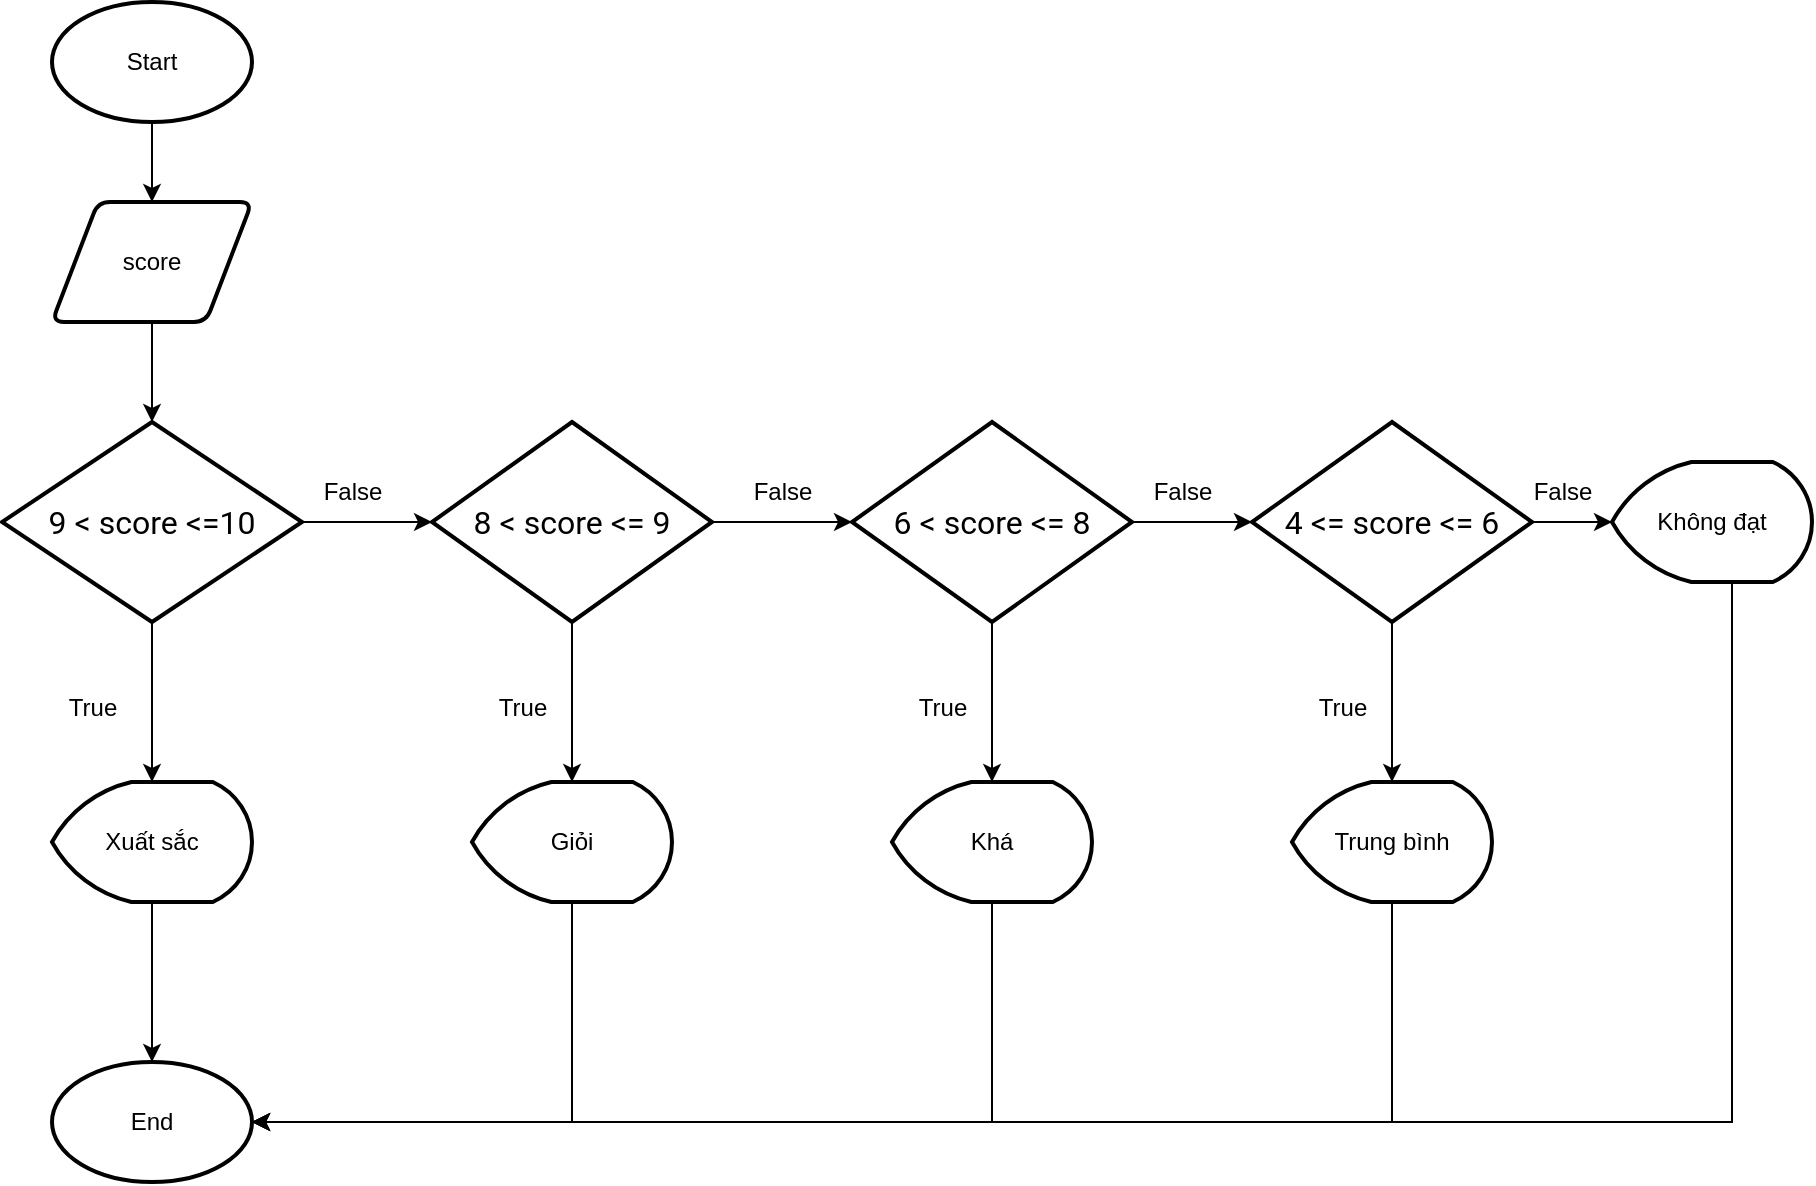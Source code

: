 <mxfile version="25.0.3">
  <diagram name="Trang-1" id="EjvwFrkTnWvs1sAY93bY">
    <mxGraphModel dx="1050" dy="653" grid="1" gridSize="10" guides="1" tooltips="1" connect="1" arrows="1" fold="1" page="1" pageScale="1" pageWidth="827" pageHeight="1169" math="0" shadow="0">
      <root>
        <mxCell id="0" />
        <mxCell id="1" parent="0" />
        <mxCell id="3--hrcypPKUlUtIGn8xM-17" value="End" style="strokeWidth=2;html=1;shape=mxgraph.flowchart.start_1;whiteSpace=wrap;" vertex="1" parent="1">
          <mxGeometry x="60" y="580" width="100" height="60" as="geometry" />
        </mxCell>
        <mxCell id="3--hrcypPKUlUtIGn8xM-27" style="edgeStyle=orthogonalEdgeStyle;rounded=0;orthogonalLoop=1;jettySize=auto;html=1;" edge="1" parent="1" source="3--hrcypPKUlUtIGn8xM-18" target="3--hrcypPKUlUtIGn8xM-19">
          <mxGeometry relative="1" as="geometry" />
        </mxCell>
        <mxCell id="3--hrcypPKUlUtIGn8xM-18" value="Start" style="strokeWidth=2;html=1;shape=mxgraph.flowchart.start_1;whiteSpace=wrap;" vertex="1" parent="1">
          <mxGeometry x="60" y="50" width="100" height="60" as="geometry" />
        </mxCell>
        <mxCell id="3--hrcypPKUlUtIGn8xM-26" style="edgeStyle=orthogonalEdgeStyle;rounded=0;orthogonalLoop=1;jettySize=auto;html=1;" edge="1" parent="1" source="3--hrcypPKUlUtIGn8xM-19" target="3--hrcypPKUlUtIGn8xM-23">
          <mxGeometry relative="1" as="geometry" />
        </mxCell>
        <mxCell id="3--hrcypPKUlUtIGn8xM-19" value="score" style="shape=parallelogram;html=1;strokeWidth=2;perimeter=parallelogramPerimeter;whiteSpace=wrap;rounded=1;arcSize=12;size=0.23;" vertex="1" parent="1">
          <mxGeometry x="60" y="150" width="100" height="60" as="geometry" />
        </mxCell>
        <mxCell id="3--hrcypPKUlUtIGn8xM-20" value="&lt;span style=&quot;font-family: Roboto, sans-serif; font-size: 16px; text-align: left; white-space-collapse: preserve; background-color: rgb(255, 255, 255);&quot;&gt;6 &amp;lt; score &amp;lt;= 8&lt;/span&gt;" style="strokeWidth=2;html=1;shape=mxgraph.flowchart.decision;whiteSpace=wrap;" vertex="1" parent="1">
          <mxGeometry x="460" y="260" width="140" height="100" as="geometry" />
        </mxCell>
        <mxCell id="3--hrcypPKUlUtIGn8xM-31" style="edgeStyle=orthogonalEdgeStyle;rounded=0;orthogonalLoop=1;jettySize=auto;html=1;" edge="1" parent="1" source="3--hrcypPKUlUtIGn8xM-21" target="3--hrcypPKUlUtIGn8xM-30">
          <mxGeometry relative="1" as="geometry" />
        </mxCell>
        <mxCell id="3--hrcypPKUlUtIGn8xM-21" value="&lt;span style=&quot;font-family: Roboto, sans-serif; font-size: 16px; text-align: left; white-space-collapse: preserve; background-color: rgb(255, 255, 255);&quot;&gt;8 &amp;lt; score &amp;lt;= 9&lt;/span&gt;" style="strokeWidth=2;html=1;shape=mxgraph.flowchart.decision;whiteSpace=wrap;" vertex="1" parent="1">
          <mxGeometry x="250" y="260" width="140" height="100" as="geometry" />
        </mxCell>
        <mxCell id="3--hrcypPKUlUtIGn8xM-39" style="edgeStyle=orthogonalEdgeStyle;rounded=0;orthogonalLoop=1;jettySize=auto;html=1;" edge="1" parent="1" source="3--hrcypPKUlUtIGn8xM-22" target="3--hrcypPKUlUtIGn8xM-34">
          <mxGeometry relative="1" as="geometry" />
        </mxCell>
        <mxCell id="3--hrcypPKUlUtIGn8xM-22" value="&lt;span style=&quot;font-family: Roboto, sans-serif; font-size: 16px; text-align: left; white-space-collapse: preserve; background-color: rgb(255, 255, 255);&quot;&gt;4 &amp;lt;= score &amp;lt;= 6&lt;/span&gt;" style="strokeWidth=2;html=1;shape=mxgraph.flowchart.decision;whiteSpace=wrap;" vertex="1" parent="1">
          <mxGeometry x="660" y="260" width="140" height="100" as="geometry" />
        </mxCell>
        <mxCell id="3--hrcypPKUlUtIGn8xM-23" value="&lt;span style=&quot;font-family: Roboto, sans-serif; font-size: 16px; text-align: left; white-space-collapse: preserve; background-color: rgb(255, 255, 255);&quot;&gt;9 &amp;lt; score &amp;lt;=10&lt;/span&gt;" style="strokeWidth=2;html=1;shape=mxgraph.flowchart.decision;whiteSpace=wrap;" vertex="1" parent="1">
          <mxGeometry x="35" y="260" width="150" height="100" as="geometry" />
        </mxCell>
        <mxCell id="3--hrcypPKUlUtIGn8xM-24" value="Xuất sắc" style="strokeWidth=2;html=1;shape=mxgraph.flowchart.display;whiteSpace=wrap;" vertex="1" parent="1">
          <mxGeometry x="60" y="440" width="100" height="60" as="geometry" />
        </mxCell>
        <mxCell id="3--hrcypPKUlUtIGn8xM-25" style="edgeStyle=orthogonalEdgeStyle;rounded=0;orthogonalLoop=1;jettySize=auto;html=1;entryX=0.5;entryY=0;entryDx=0;entryDy=0;entryPerimeter=0;" edge="1" parent="1" source="3--hrcypPKUlUtIGn8xM-23" target="3--hrcypPKUlUtIGn8xM-24">
          <mxGeometry relative="1" as="geometry" />
        </mxCell>
        <mxCell id="3--hrcypPKUlUtIGn8xM-28" style="edgeStyle=orthogonalEdgeStyle;rounded=0;orthogonalLoop=1;jettySize=auto;html=1;entryX=0.5;entryY=0;entryDx=0;entryDy=0;entryPerimeter=0;" edge="1" parent="1" source="3--hrcypPKUlUtIGn8xM-24" target="3--hrcypPKUlUtIGn8xM-17">
          <mxGeometry relative="1" as="geometry" />
        </mxCell>
        <mxCell id="3--hrcypPKUlUtIGn8xM-29" style="edgeStyle=orthogonalEdgeStyle;rounded=0;orthogonalLoop=1;jettySize=auto;html=1;entryX=0;entryY=0.5;entryDx=0;entryDy=0;entryPerimeter=0;" edge="1" parent="1" source="3--hrcypPKUlUtIGn8xM-23" target="3--hrcypPKUlUtIGn8xM-21">
          <mxGeometry relative="1" as="geometry" />
        </mxCell>
        <mxCell id="3--hrcypPKUlUtIGn8xM-30" value="Giỏi" style="strokeWidth=2;html=1;shape=mxgraph.flowchart.display;whiteSpace=wrap;" vertex="1" parent="1">
          <mxGeometry x="270" y="440" width="100" height="60" as="geometry" />
        </mxCell>
        <mxCell id="3--hrcypPKUlUtIGn8xM-32" style="edgeStyle=orthogonalEdgeStyle;rounded=0;orthogonalLoop=1;jettySize=auto;html=1;entryX=1;entryY=0.5;entryDx=0;entryDy=0;entryPerimeter=0;" edge="1" parent="1" source="3--hrcypPKUlUtIGn8xM-30" target="3--hrcypPKUlUtIGn8xM-17">
          <mxGeometry relative="1" as="geometry">
            <Array as="points">
              <mxPoint x="320" y="610" />
            </Array>
          </mxGeometry>
        </mxCell>
        <mxCell id="3--hrcypPKUlUtIGn8xM-33" value="Khá" style="strokeWidth=2;html=1;shape=mxgraph.flowchart.display;whiteSpace=wrap;" vertex="1" parent="1">
          <mxGeometry x="480" y="440" width="100" height="60" as="geometry" />
        </mxCell>
        <mxCell id="3--hrcypPKUlUtIGn8xM-34" value="Trung bình" style="strokeWidth=2;html=1;shape=mxgraph.flowchart.display;whiteSpace=wrap;" vertex="1" parent="1">
          <mxGeometry x="680" y="440" width="100" height="60" as="geometry" />
        </mxCell>
        <mxCell id="3--hrcypPKUlUtIGn8xM-35" value="Không đạt" style="strokeWidth=2;html=1;shape=mxgraph.flowchart.display;whiteSpace=wrap;" vertex="1" parent="1">
          <mxGeometry x="840" y="280" width="100" height="60" as="geometry" />
        </mxCell>
        <mxCell id="3--hrcypPKUlUtIGn8xM-36" style="edgeStyle=orthogonalEdgeStyle;rounded=0;orthogonalLoop=1;jettySize=auto;html=1;entryX=0.5;entryY=0;entryDx=0;entryDy=0;entryPerimeter=0;" edge="1" parent="1" source="3--hrcypPKUlUtIGn8xM-20" target="3--hrcypPKUlUtIGn8xM-33">
          <mxGeometry relative="1" as="geometry" />
        </mxCell>
        <mxCell id="3--hrcypPKUlUtIGn8xM-37" style="edgeStyle=orthogonalEdgeStyle;rounded=0;orthogonalLoop=1;jettySize=auto;html=1;entryX=0;entryY=0.5;entryDx=0;entryDy=0;entryPerimeter=0;" edge="1" parent="1" source="3--hrcypPKUlUtIGn8xM-21" target="3--hrcypPKUlUtIGn8xM-20">
          <mxGeometry relative="1" as="geometry" />
        </mxCell>
        <mxCell id="3--hrcypPKUlUtIGn8xM-38" style="edgeStyle=orthogonalEdgeStyle;rounded=0;orthogonalLoop=1;jettySize=auto;html=1;entryX=1;entryY=0.5;entryDx=0;entryDy=0;entryPerimeter=0;" edge="1" parent="1" source="3--hrcypPKUlUtIGn8xM-33" target="3--hrcypPKUlUtIGn8xM-17">
          <mxGeometry relative="1" as="geometry">
            <Array as="points">
              <mxPoint x="530" y="610" />
            </Array>
          </mxGeometry>
        </mxCell>
        <mxCell id="3--hrcypPKUlUtIGn8xM-40" style="edgeStyle=orthogonalEdgeStyle;rounded=0;orthogonalLoop=1;jettySize=auto;html=1;entryX=0;entryY=0.5;entryDx=0;entryDy=0;entryPerimeter=0;" edge="1" parent="1" source="3--hrcypPKUlUtIGn8xM-20" target="3--hrcypPKUlUtIGn8xM-22">
          <mxGeometry relative="1" as="geometry" />
        </mxCell>
        <mxCell id="3--hrcypPKUlUtIGn8xM-41" style="edgeStyle=orthogonalEdgeStyle;rounded=0;orthogonalLoop=1;jettySize=auto;html=1;entryX=1;entryY=0.5;entryDx=0;entryDy=0;entryPerimeter=0;" edge="1" parent="1" source="3--hrcypPKUlUtIGn8xM-34" target="3--hrcypPKUlUtIGn8xM-17">
          <mxGeometry relative="1" as="geometry">
            <Array as="points">
              <mxPoint x="730" y="610" />
            </Array>
          </mxGeometry>
        </mxCell>
        <mxCell id="3--hrcypPKUlUtIGn8xM-43" style="edgeStyle=orthogonalEdgeStyle;rounded=0;orthogonalLoop=1;jettySize=auto;html=1;entryX=0;entryY=0.5;entryDx=0;entryDy=0;entryPerimeter=0;" edge="1" parent="1" source="3--hrcypPKUlUtIGn8xM-22" target="3--hrcypPKUlUtIGn8xM-35">
          <mxGeometry relative="1" as="geometry" />
        </mxCell>
        <mxCell id="3--hrcypPKUlUtIGn8xM-44" style="edgeStyle=orthogonalEdgeStyle;rounded=0;orthogonalLoop=1;jettySize=auto;html=1;entryX=1;entryY=0.5;entryDx=0;entryDy=0;entryPerimeter=0;" edge="1" parent="1" source="3--hrcypPKUlUtIGn8xM-35" target="3--hrcypPKUlUtIGn8xM-17">
          <mxGeometry relative="1" as="geometry">
            <Array as="points">
              <mxPoint x="900" y="610" />
            </Array>
          </mxGeometry>
        </mxCell>
        <mxCell id="3--hrcypPKUlUtIGn8xM-45" value="True" style="text;html=1;align=center;verticalAlign=middle;resizable=0;points=[];autosize=1;strokeColor=none;fillColor=none;" vertex="1" parent="1">
          <mxGeometry x="55" y="388" width="50" height="30" as="geometry" />
        </mxCell>
        <mxCell id="3--hrcypPKUlUtIGn8xM-46" value="False" style="text;html=1;align=center;verticalAlign=middle;resizable=0;points=[];autosize=1;strokeColor=none;fillColor=none;" vertex="1" parent="1">
          <mxGeometry x="185" y="280" width="50" height="30" as="geometry" />
        </mxCell>
        <mxCell id="3--hrcypPKUlUtIGn8xM-47" value="True" style="text;html=1;align=center;verticalAlign=middle;resizable=0;points=[];autosize=1;strokeColor=none;fillColor=none;" vertex="1" parent="1">
          <mxGeometry x="680" y="388" width="50" height="30" as="geometry" />
        </mxCell>
        <mxCell id="3--hrcypPKUlUtIGn8xM-48" value="True" style="text;html=1;align=center;verticalAlign=middle;resizable=0;points=[];autosize=1;strokeColor=none;fillColor=none;" vertex="1" parent="1">
          <mxGeometry x="480" y="388" width="50" height="30" as="geometry" />
        </mxCell>
        <mxCell id="3--hrcypPKUlUtIGn8xM-49" value="True" style="text;html=1;align=center;verticalAlign=middle;resizable=0;points=[];autosize=1;strokeColor=none;fillColor=none;" vertex="1" parent="1">
          <mxGeometry x="270" y="388" width="50" height="30" as="geometry" />
        </mxCell>
        <mxCell id="3--hrcypPKUlUtIGn8xM-51" value="False" style="text;html=1;align=center;verticalAlign=middle;resizable=0;points=[];autosize=1;strokeColor=none;fillColor=none;" vertex="1" parent="1">
          <mxGeometry x="790" y="280" width="50" height="30" as="geometry" />
        </mxCell>
        <mxCell id="3--hrcypPKUlUtIGn8xM-52" value="False" style="text;html=1;align=center;verticalAlign=middle;resizable=0;points=[];autosize=1;strokeColor=none;fillColor=none;" vertex="1" parent="1">
          <mxGeometry x="600" y="280" width="50" height="30" as="geometry" />
        </mxCell>
        <mxCell id="3--hrcypPKUlUtIGn8xM-53" value="False" style="text;html=1;align=center;verticalAlign=middle;resizable=0;points=[];autosize=1;strokeColor=none;fillColor=none;" vertex="1" parent="1">
          <mxGeometry x="400" y="280" width="50" height="30" as="geometry" />
        </mxCell>
      </root>
    </mxGraphModel>
  </diagram>
</mxfile>
